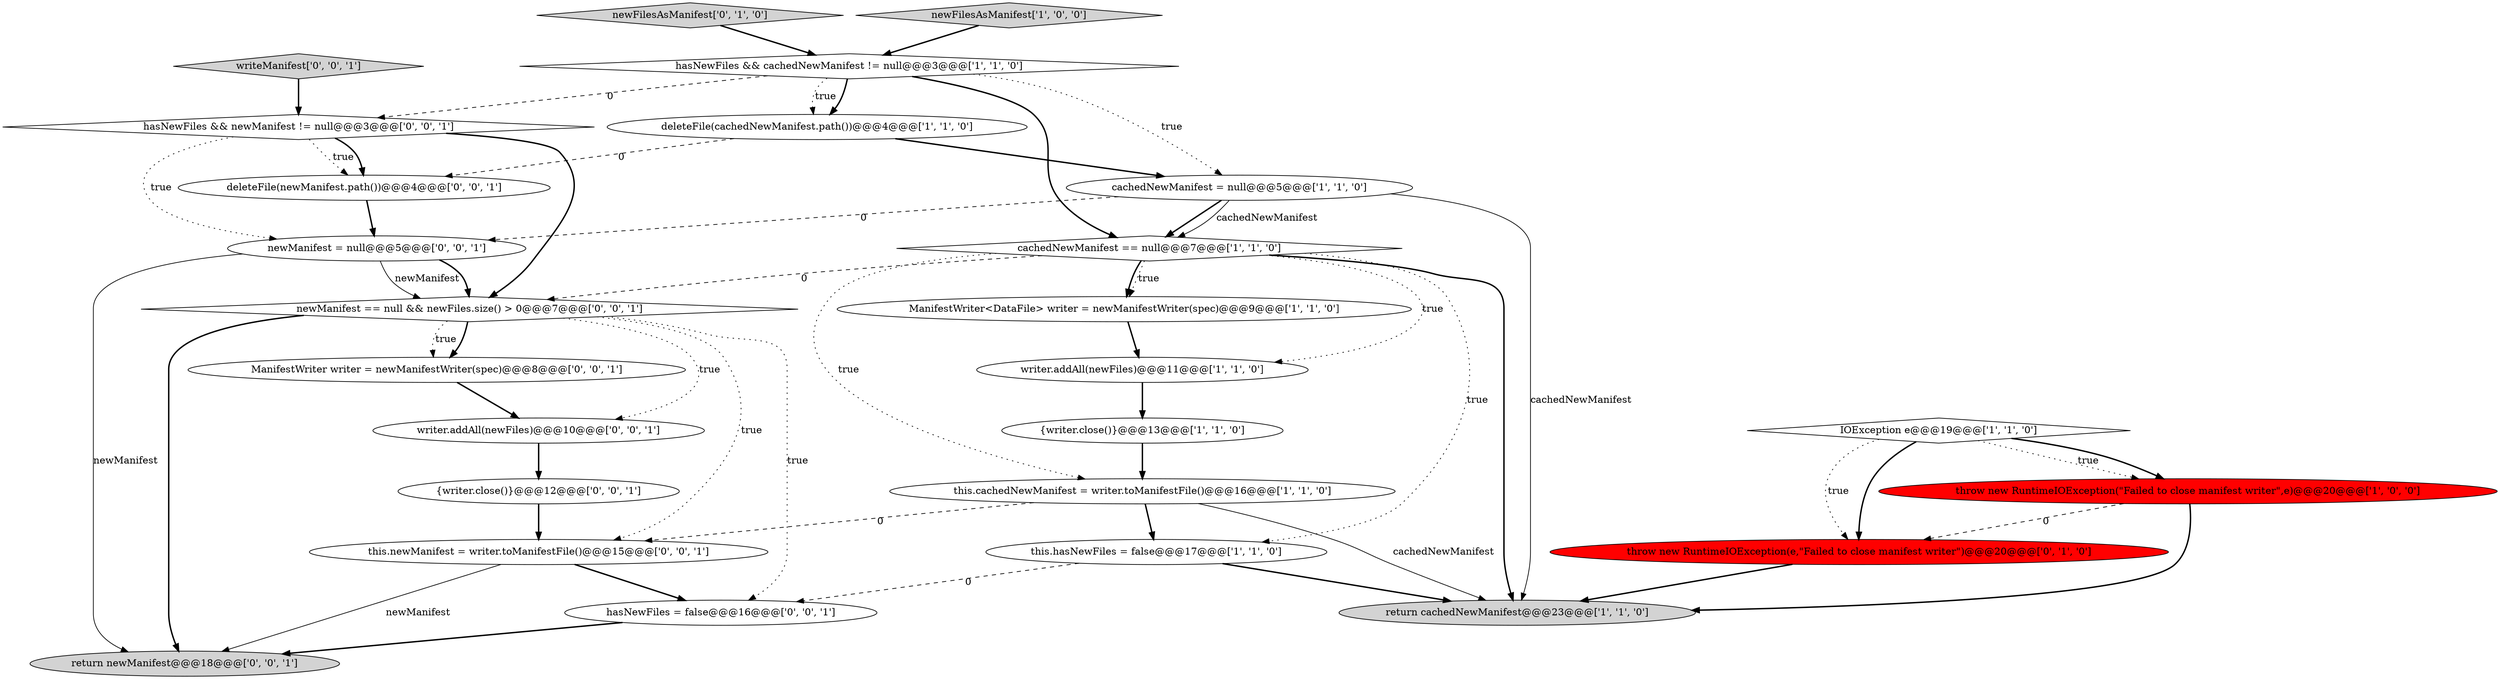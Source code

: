 digraph {
24 [style = filled, label = "newManifest = null@@@5@@@['0', '0', '1']", fillcolor = white, shape = ellipse image = "AAA0AAABBB3BBB"];
14 [style = filled, label = "newFilesAsManifest['0', '1', '0']", fillcolor = lightgray, shape = diamond image = "AAA0AAABBB2BBB"];
12 [style = filled, label = "throw new RuntimeIOException(\"Failed to close manifest writer\",e)@@@20@@@['1', '0', '0']", fillcolor = red, shape = ellipse image = "AAA1AAABBB1BBB"];
6 [style = filled, label = "hasNewFiles && cachedNewManifest != null@@@3@@@['1', '1', '0']", fillcolor = white, shape = diamond image = "AAA0AAABBB1BBB"];
18 [style = filled, label = "return newManifest@@@18@@@['0', '0', '1']", fillcolor = lightgray, shape = ellipse image = "AAA0AAABBB3BBB"];
4 [style = filled, label = "newFilesAsManifest['1', '0', '0']", fillcolor = lightgray, shape = diamond image = "AAA0AAABBB1BBB"];
9 [style = filled, label = "cachedNewManifest == null@@@7@@@['1', '1', '0']", fillcolor = white, shape = diamond image = "AAA0AAABBB1BBB"];
8 [style = filled, label = "return cachedNewManifest@@@23@@@['1', '1', '0']", fillcolor = lightgray, shape = ellipse image = "AAA0AAABBB1BBB"];
15 [style = filled, label = "writer.addAll(newFiles)@@@10@@@['0', '0', '1']", fillcolor = white, shape = ellipse image = "AAA0AAABBB3BBB"];
11 [style = filled, label = "{writer.close()}@@@13@@@['1', '1', '0']", fillcolor = white, shape = ellipse image = "AAA0AAABBB1BBB"];
0 [style = filled, label = "this.cachedNewManifest = writer.toManifestFile()@@@16@@@['1', '1', '0']", fillcolor = white, shape = ellipse image = "AAA0AAABBB1BBB"];
21 [style = filled, label = "writeManifest['0', '0', '1']", fillcolor = lightgray, shape = diamond image = "AAA0AAABBB3BBB"];
19 [style = filled, label = "this.newManifest = writer.toManifestFile()@@@15@@@['0', '0', '1']", fillcolor = white, shape = ellipse image = "AAA0AAABBB3BBB"];
2 [style = filled, label = "deleteFile(cachedNewManifest.path())@@@4@@@['1', '1', '0']", fillcolor = white, shape = ellipse image = "AAA0AAABBB1BBB"];
3 [style = filled, label = "cachedNewManifest = null@@@5@@@['1', '1', '0']", fillcolor = white, shape = ellipse image = "AAA0AAABBB1BBB"];
25 [style = filled, label = "newManifest == null && newFiles.size() > 0@@@7@@@['0', '0', '1']", fillcolor = white, shape = diamond image = "AAA0AAABBB3BBB"];
5 [style = filled, label = "ManifestWriter<DataFile> writer = newManifestWriter(spec)@@@9@@@['1', '1', '0']", fillcolor = white, shape = ellipse image = "AAA0AAABBB1BBB"];
22 [style = filled, label = "deleteFile(newManifest.path())@@@4@@@['0', '0', '1']", fillcolor = white, shape = ellipse image = "AAA0AAABBB3BBB"];
1 [style = filled, label = "this.hasNewFiles = false@@@17@@@['1', '1', '0']", fillcolor = white, shape = ellipse image = "AAA0AAABBB1BBB"];
17 [style = filled, label = "ManifestWriter writer = newManifestWriter(spec)@@@8@@@['0', '0', '1']", fillcolor = white, shape = ellipse image = "AAA0AAABBB3BBB"];
16 [style = filled, label = "hasNewFiles && newManifest != null@@@3@@@['0', '0', '1']", fillcolor = white, shape = diamond image = "AAA0AAABBB3BBB"];
7 [style = filled, label = "writer.addAll(newFiles)@@@11@@@['1', '1', '0']", fillcolor = white, shape = ellipse image = "AAA0AAABBB1BBB"];
13 [style = filled, label = "throw new RuntimeIOException(e,\"Failed to close manifest writer\")@@@20@@@['0', '1', '0']", fillcolor = red, shape = ellipse image = "AAA1AAABBB2BBB"];
10 [style = filled, label = "IOException e@@@19@@@['1', '1', '0']", fillcolor = white, shape = diamond image = "AAA0AAABBB1BBB"];
23 [style = filled, label = "hasNewFiles = false@@@16@@@['0', '0', '1']", fillcolor = white, shape = ellipse image = "AAA0AAABBB3BBB"];
20 [style = filled, label = "{writer.close()}@@@12@@@['0', '0', '1']", fillcolor = white, shape = ellipse image = "AAA0AAABBB3BBB"];
0->8 [style = solid, label="cachedNewManifest"];
10->12 [style = dotted, label="true"];
9->0 [style = dotted, label="true"];
7->11 [style = bold, label=""];
1->8 [style = bold, label=""];
4->6 [style = bold, label=""];
0->19 [style = dashed, label="0"];
24->25 [style = solid, label="newManifest"];
2->3 [style = bold, label=""];
3->24 [style = dashed, label="0"];
25->18 [style = bold, label=""];
16->25 [style = bold, label=""];
16->22 [style = dotted, label="true"];
16->22 [style = bold, label=""];
9->8 [style = bold, label=""];
25->17 [style = bold, label=""];
24->18 [style = solid, label="newManifest"];
6->2 [style = bold, label=""];
3->9 [style = bold, label=""];
25->15 [style = dotted, label="true"];
11->0 [style = bold, label=""];
6->2 [style = dotted, label="true"];
6->16 [style = dashed, label="0"];
10->13 [style = dotted, label="true"];
10->13 [style = bold, label=""];
25->17 [style = dotted, label="true"];
10->12 [style = bold, label=""];
12->8 [style = bold, label=""];
0->1 [style = bold, label=""];
24->25 [style = bold, label=""];
15->20 [style = bold, label=""];
19->23 [style = bold, label=""];
9->25 [style = dashed, label="0"];
9->1 [style = dotted, label="true"];
17->15 [style = bold, label=""];
9->5 [style = bold, label=""];
21->16 [style = bold, label=""];
19->18 [style = solid, label="newManifest"];
5->7 [style = bold, label=""];
3->8 [style = solid, label="cachedNewManifest"];
12->13 [style = dashed, label="0"];
25->23 [style = dotted, label="true"];
22->24 [style = bold, label=""];
9->7 [style = dotted, label="true"];
6->3 [style = dotted, label="true"];
6->9 [style = bold, label=""];
13->8 [style = bold, label=""];
25->19 [style = dotted, label="true"];
20->19 [style = bold, label=""];
3->9 [style = solid, label="cachedNewManifest"];
2->22 [style = dashed, label="0"];
1->23 [style = dashed, label="0"];
14->6 [style = bold, label=""];
23->18 [style = bold, label=""];
16->24 [style = dotted, label="true"];
9->5 [style = dotted, label="true"];
}
